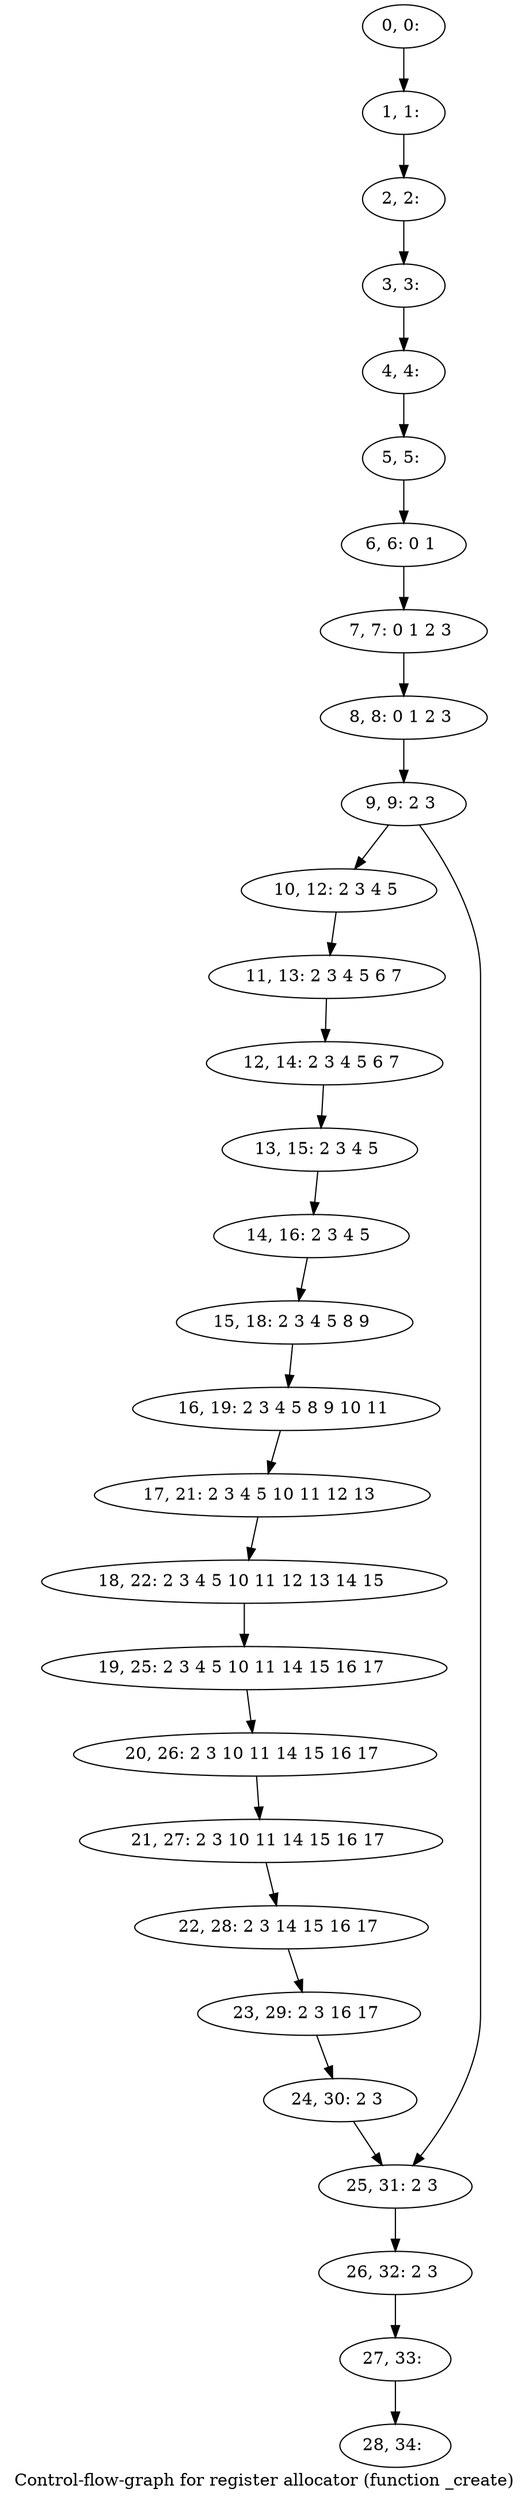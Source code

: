 digraph G {
graph [label="Control-flow-graph for register allocator (function _create)"]
0[label="0, 0: "];
1[label="1, 1: "];
2[label="2, 2: "];
3[label="3, 3: "];
4[label="4, 4: "];
5[label="5, 5: "];
6[label="6, 6: 0 1 "];
7[label="7, 7: 0 1 2 3 "];
8[label="8, 8: 0 1 2 3 "];
9[label="9, 9: 2 3 "];
10[label="10, 12: 2 3 4 5 "];
11[label="11, 13: 2 3 4 5 6 7 "];
12[label="12, 14: 2 3 4 5 6 7 "];
13[label="13, 15: 2 3 4 5 "];
14[label="14, 16: 2 3 4 5 "];
15[label="15, 18: 2 3 4 5 8 9 "];
16[label="16, 19: 2 3 4 5 8 9 10 11 "];
17[label="17, 21: 2 3 4 5 10 11 12 13 "];
18[label="18, 22: 2 3 4 5 10 11 12 13 14 15 "];
19[label="19, 25: 2 3 4 5 10 11 14 15 16 17 "];
20[label="20, 26: 2 3 10 11 14 15 16 17 "];
21[label="21, 27: 2 3 10 11 14 15 16 17 "];
22[label="22, 28: 2 3 14 15 16 17 "];
23[label="23, 29: 2 3 16 17 "];
24[label="24, 30: 2 3 "];
25[label="25, 31: 2 3 "];
26[label="26, 32: 2 3 "];
27[label="27, 33: "];
28[label="28, 34: "];
0->1 ;
1->2 ;
2->3 ;
3->4 ;
4->5 ;
5->6 ;
6->7 ;
7->8 ;
8->9 ;
9->10 ;
9->25 ;
10->11 ;
11->12 ;
12->13 ;
13->14 ;
14->15 ;
15->16 ;
16->17 ;
17->18 ;
18->19 ;
19->20 ;
20->21 ;
21->22 ;
22->23 ;
23->24 ;
24->25 ;
25->26 ;
26->27 ;
27->28 ;
}
